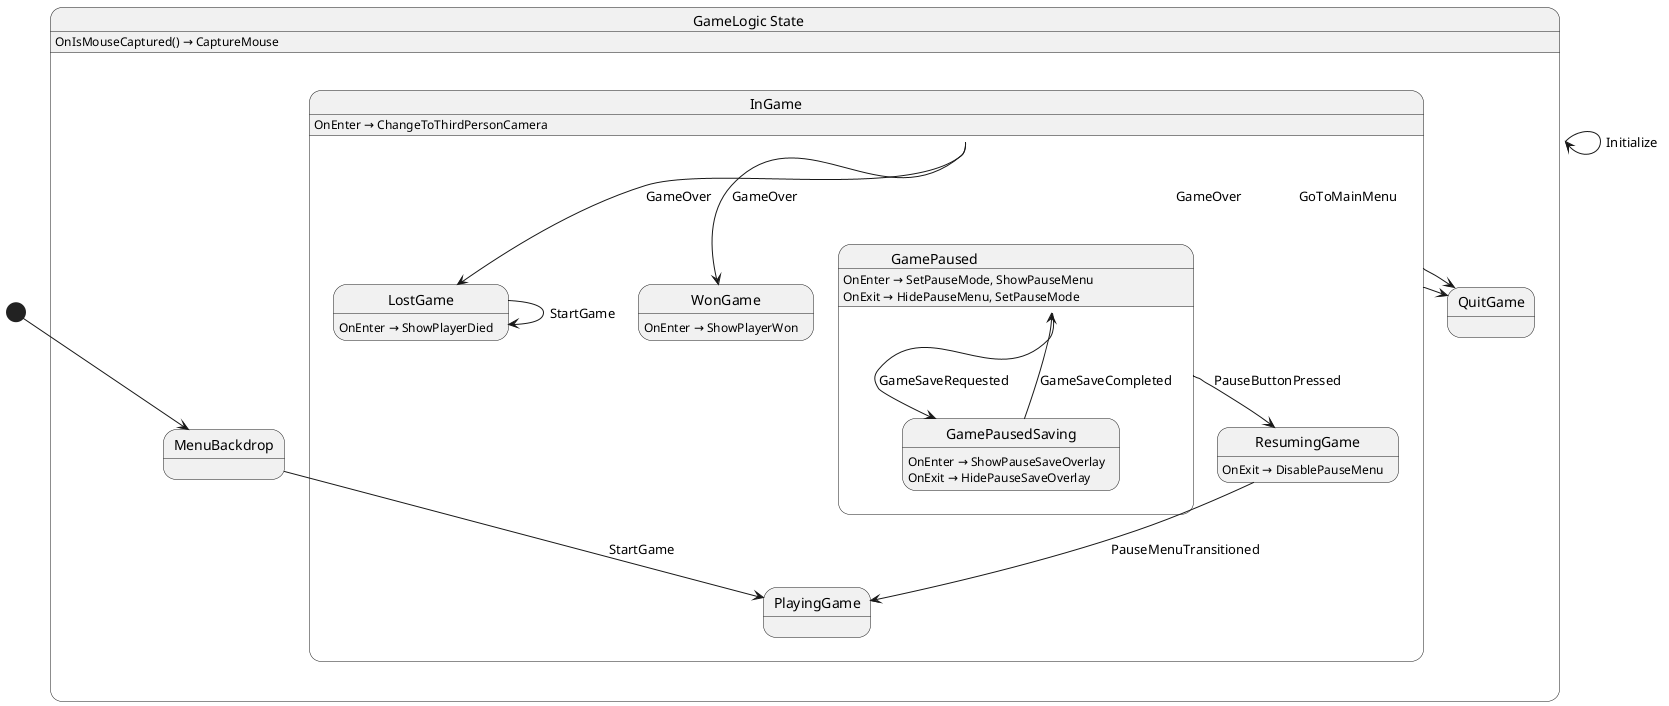 @startuml GameLogic
state "GameLogic State" as GameDemo_GameLogic_State {
  state "InGame" as GameDemo_GameLogic_State_InGame {
    state "GamePaused" as GameDemo_GameLogic_State_GamePaused {
      state "GamePausedSaving" as GameDemo_GameLogic_State_GamePausedSaving {
        GameDemo_GameLogic_State_GamePausedSaving : OnEnter → ShowPauseSaveOverlay
        GameDemo_GameLogic_State_GamePausedSaving : OnExit → HidePauseSaveOverlay
      }
      GameDemo_GameLogic_State_GamePaused : OnEnter → SetPauseMode, ShowPauseMenu
      GameDemo_GameLogic_State_GamePaused : OnExit → HidePauseMenu, SetPauseMode
    }
    state "LostGame" as GameDemo_GameLogic_State_LostGame {
      GameDemo_GameLogic_State_LostGame : OnEnter → ShowPlayerDied
    }
    state "PlayingGame" as GameDemo_GameLogic_State_PlayingGame
    state "ResumingGame" as GameDemo_GameLogic_State_ResumingGame {
      GameDemo_GameLogic_State_ResumingGame : OnExit → DisablePauseMenu
    }
    state "WonGame" as GameDemo_GameLogic_State_WonGame {
      GameDemo_GameLogic_State_WonGame : OnEnter → ShowPlayerWon
    }
    GameDemo_GameLogic_State_InGame : OnEnter → ChangeToThirdPersonCamera
  }
  state "MenuBackdrop" as GameDemo_GameLogic_State_MenuBackdrop
  state "QuitGame" as GameDemo_GameLogic_State_QuitGame
  GameDemo_GameLogic_State : OnIsMouseCaptured() → CaptureMouse
}

GameDemo_GameLogic_State --> GameDemo_GameLogic_State : Initialize
GameDemo_GameLogic_State_GamePaused --> GameDemo_GameLogic_State_GamePausedSaving : GameSaveRequested
GameDemo_GameLogic_State_GamePaused --> GameDemo_GameLogic_State_ResumingGame : PauseButtonPressed
GameDemo_GameLogic_State_GamePausedSaving --> GameDemo_GameLogic_State_GamePaused : GameSaveCompleted
GameDemo_GameLogic_State_InGame --> GameDemo_GameLogic_State_LostGame : GameOver
GameDemo_GameLogic_State_InGame --> GameDemo_GameLogic_State_QuitGame : GameOver
GameDemo_GameLogic_State_InGame --> GameDemo_GameLogic_State_QuitGame : GoToMainMenu
GameDemo_GameLogic_State_InGame --> GameDemo_GameLogic_State_WonGame : GameOver
GameDemo_GameLogic_State_LostGame --> GameDemo_GameLogic_State_LostGame : StartGame
GameDemo_GameLogic_State_MenuBackdrop --> GameDemo_GameLogic_State_PlayingGame : StartGame
GameDemo_GameLogic_State_ResumingGame --> GameDemo_GameLogic_State_PlayingGame : PauseMenuTransitioned

[*] --> GameDemo_GameLogic_State_MenuBackdrop
@enduml